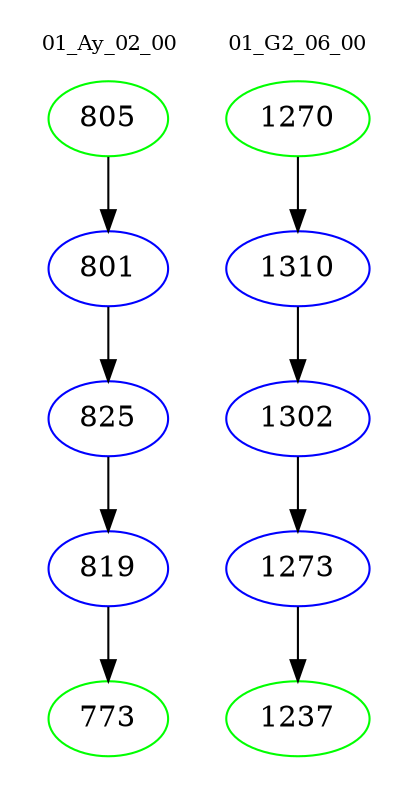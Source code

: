 digraph{
subgraph cluster_0 {
color = white
label = "01_Ay_02_00";
fontsize=10;
T0_805 [label="805", color="green"]
T0_805 -> T0_801 [color="black"]
T0_801 [label="801", color="blue"]
T0_801 -> T0_825 [color="black"]
T0_825 [label="825", color="blue"]
T0_825 -> T0_819 [color="black"]
T0_819 [label="819", color="blue"]
T0_819 -> T0_773 [color="black"]
T0_773 [label="773", color="green"]
}
subgraph cluster_1 {
color = white
label = "01_G2_06_00";
fontsize=10;
T1_1270 [label="1270", color="green"]
T1_1270 -> T1_1310 [color="black"]
T1_1310 [label="1310", color="blue"]
T1_1310 -> T1_1302 [color="black"]
T1_1302 [label="1302", color="blue"]
T1_1302 -> T1_1273 [color="black"]
T1_1273 [label="1273", color="blue"]
T1_1273 -> T1_1237 [color="black"]
T1_1237 [label="1237", color="green"]
}
}
